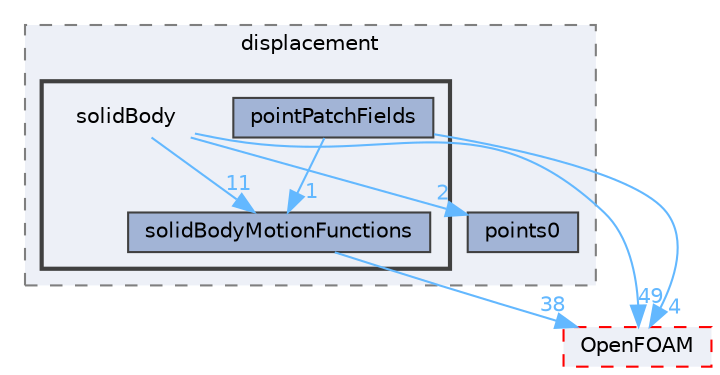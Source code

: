 digraph "src/dynamicMesh/motionSolvers/displacement/solidBody"
{
 // LATEX_PDF_SIZE
  bgcolor="transparent";
  edge [fontname=Helvetica,fontsize=10,labelfontname=Helvetica,labelfontsize=10];
  node [fontname=Helvetica,fontsize=10,shape=box,height=0.2,width=0.4];
  compound=true
  subgraph clusterdir_b6bbef0e5e6a5d50496a71f7626b4ce2 {
    graph [ bgcolor="#edf0f7", pencolor="grey50", label="displacement", fontname=Helvetica,fontsize=10 style="filled,dashed", URL="dir_b6bbef0e5e6a5d50496a71f7626b4ce2.html",tooltip=""]
  dir_0ae3ac2e96ccafb1dd0d3854a1dd6d1d [label="points0", fillcolor="#a2b4d6", color="grey25", style="filled", URL="dir_0ae3ac2e96ccafb1dd0d3854a1dd6d1d.html",tooltip=""];
  subgraph clusterdir_cc7685f7f9f2ad928de6799da701a0fd {
    graph [ bgcolor="#edf0f7", pencolor="grey25", label="", fontname=Helvetica,fontsize=10 style="filled,bold", URL="dir_cc7685f7f9f2ad928de6799da701a0fd.html",tooltip=""]
    dir_cc7685f7f9f2ad928de6799da701a0fd [shape=plaintext, label="solidBody"];
  dir_a831f6151897608e8b39f217814381a1 [label="pointPatchFields", fillcolor="#a2b4d6", color="grey25", style="filled", URL="dir_a831f6151897608e8b39f217814381a1.html",tooltip=""];
  dir_17918cf578b0e3a881db7ca0eb350e2a [label="solidBodyMotionFunctions", fillcolor="#a2b4d6", color="grey25", style="filled", URL="dir_17918cf578b0e3a881db7ca0eb350e2a.html",tooltip=""];
  }
  }
  dir_c5473ff19b20e6ec4dfe5c310b3778a8 [label="OpenFOAM", fillcolor="#edf0f7", color="red", style="filled,dashed", URL="dir_c5473ff19b20e6ec4dfe5c310b3778a8.html",tooltip=""];
  dir_cc7685f7f9f2ad928de6799da701a0fd->dir_0ae3ac2e96ccafb1dd0d3854a1dd6d1d [headlabel="2", labeldistance=1.5 headhref="dir_003620_002962.html" href="dir_003620_002962.html" color="steelblue1" fontcolor="steelblue1"];
  dir_cc7685f7f9f2ad928de6799da701a0fd->dir_17918cf578b0e3a881db7ca0eb350e2a [headlabel="11", labeldistance=1.5 headhref="dir_003620_003625.html" href="dir_003620_003625.html" color="steelblue1" fontcolor="steelblue1"];
  dir_cc7685f7f9f2ad928de6799da701a0fd->dir_c5473ff19b20e6ec4dfe5c310b3778a8 [headlabel="49", labeldistance=1.5 headhref="dir_003620_002695.html" href="dir_003620_002695.html" color="steelblue1" fontcolor="steelblue1"];
  dir_a831f6151897608e8b39f217814381a1->dir_c5473ff19b20e6ec4dfe5c310b3778a8 [headlabel="4", labeldistance=1.5 headhref="dir_002955_002695.html" href="dir_002955_002695.html" color="steelblue1" fontcolor="steelblue1"];
  dir_a831f6151897608e8b39f217814381a1->dir_17918cf578b0e3a881db7ca0eb350e2a [headlabel="1", labeldistance=1.5 headhref="dir_002955_003625.html" href="dir_002955_003625.html" color="steelblue1" fontcolor="steelblue1"];
  dir_17918cf578b0e3a881db7ca0eb350e2a->dir_c5473ff19b20e6ec4dfe5c310b3778a8 [headlabel="38", labeldistance=1.5 headhref="dir_003625_002695.html" href="dir_003625_002695.html" color="steelblue1" fontcolor="steelblue1"];
}
